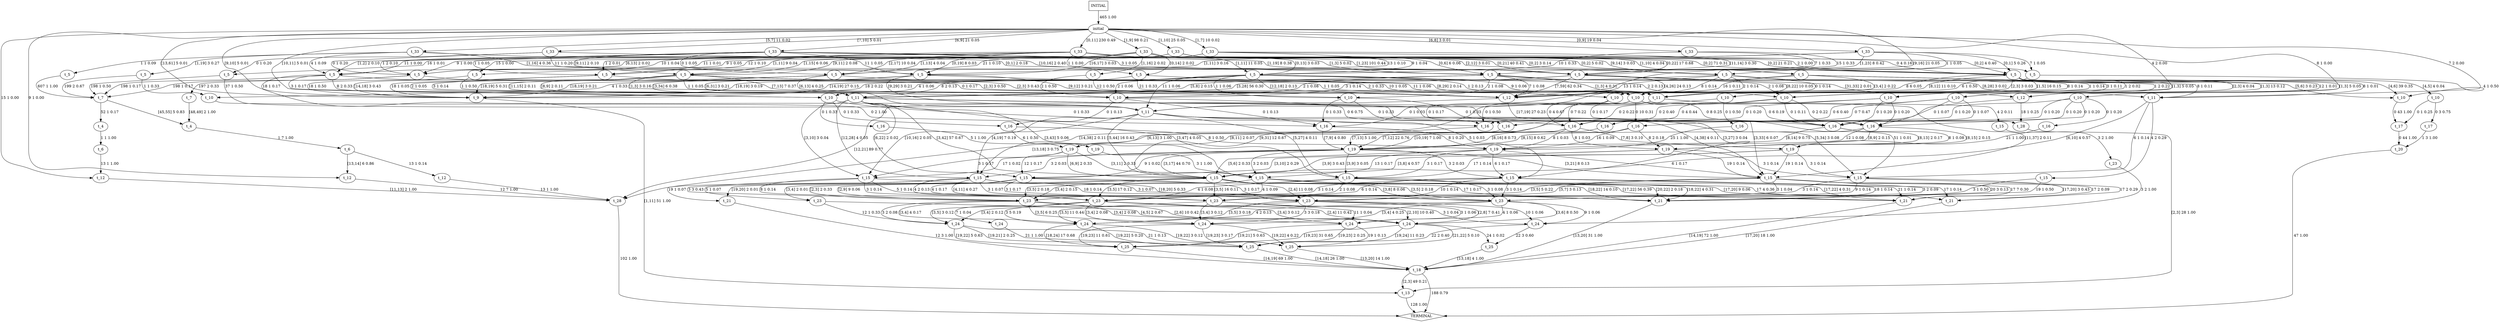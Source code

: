 digraph G {
  0 [label="initial"];
  1 [label="t_10"];
  2 [label="t_10"];
  3 [label="t_10"];
  4 [label="t_10"];
  5 [label="t_10"];
  6 [label="t_10"];
  7 [label="t_10"];
  8 [label="t_10"];
  9 [label="t_10"];
  10 [label="t_10"];
  11 [label="t_10"];
  12 [label="t_10"];
  13 [label="t_10"];
  14 [label="t_11"];
  15 [label="t_11"];
  16 [label="t_11"];
  17 [label="t_11"];
  18 [label="t_12"];
  19 [label="t_12"];
  20 [label="t_12"];
  21 [label="t_12"];
  22 [label="t_12"];
  23 [label="t_13"];
  24 [label="t_15"];
  25 [label="t_15"];
  26 [label="t_15"];
  27 [label="t_15"];
  28 [label="t_15"];
  29 [label="t_15"];
  30 [label="t_15"];
  31 [label="t_15"];
  32 [label="t_15"];
  33 [label="t_15"];
  34 [label="t_15"];
  35 [label="t_16"];
  36 [label="t_16"];
  37 [label="t_16"];
  38 [label="t_16"];
  39 [label="t_16"];
  40 [label="t_16"];
  41 [label="t_16"];
  42 [label="t_16"];
  43 [label="t_16"];
  44 [label="t_16"];
  45 [label="t_16"];
  46 [label="t_16"];
  47 [label="t_17"];
  48 [label="t_17"];
  49 [label="t_18"];
  50 [label="t_19"];
  51 [label="t_19"];
  52 [label="t_19"];
  53 [label="t_19"];
  54 [label="t_19"];
  55 [label="t_19"];
  56 [label="t_20"];
  57 [label="t_21"];
  58 [label="t_21"];
  59 [label="t_21"];
  60 [label="t_21"];
  61 [label="t_23"];
  62 [label="t_23"];
  63 [label="t_23"];
  64 [label="t_23"];
  65 [label="t_23"];
  66 [label="t_23"];
  67 [label="t_23"];
  68 [label="t_24"];
  69 [label="t_24"];
  70 [label="t_24"];
  71 [label="t_24"];
  72 [label="t_24"];
  73 [label="t_24"];
  74 [label="t_24"];
  75 [label="t_25"];
  76 [label="t_25"];
  77 [label="t_25"];
  78 [label="t_25"];
  79 [label="t_28"];
  80 [label="t_28"];
  81 [label="t_33"];
  82 [label="t_33"];
  83 [label="t_33"];
  84 [label="t_33"];
  85 [label="t_33"];
  86 [label="t_33"];
  87 [label="t_33"];
  88 [label="t_33"];
  89 [label="t_33"];
  90 [label="t_4"];
  91 [label="t_4"];
  92 [label="t_5"];
  93 [label="t_5"];
  94 [label="t_5"];
  95 [label="t_5"];
  96 [label="t_5"];
  97 [label="t_5"];
  98 [label="t_5"];
  99 [label="t_5"];
  100 [label="t_5"];
  101 [label="t_5"];
  102 [label="t_5"];
  103 [label="t_5"];
  104 [label="t_5"];
  105 [label="t_5"];
  106 [label="t_5"];
  107 [label="t_5"];
  108 [label="t_5"];
  109 [label="t_5"];
  110 [label="t_5"];
  111 [label="t_6"];
  112 [label="t_6"];
  113 [label="t_7"];
  114 [label="t_7"];
  115 [label="t_9"];
  116 [label="TERMINAL",shape=diamond];
  117 [label="INITIAL",shape=box];
0->15 [label="4 2 0.00"];
0->14 [label="7 2 0.00"];
0->16 [label="[9,10] 5 0.01"];
0->17 [label="[10,11] 5 0.01"];
0->21 [label="8 1 0.00"];
0->20 [label="9 1 0.00"];
0->19 [label="15 1 0.00"];
0->22 [label="[9,16] 21 0.05"];
0->81 [label="[6,8] 3 0.01"];
0->82 [label="[7,10] 5 0.01"];
0->85 [label="[1,7] 10 0.02"];
0->84 [label="[5,7] 11 0.02"];
0->86 [label="[0,9] 19 0.04"];
0->87 [label="[6,9] 21 0.05"];
0->83 [label="[1,10] 25 0.05"];
0->88 [label="[1,9] 98 0.21"];
0->89 [label="[0,11] 230 0.49"];
0->115 [label="[13,61] 5 0.01"];
1->41 [label="0 2 1.00"];
2->48 [label="0 43 1.00"];
3->37 [label="0 1 0.50"];
3->39 [label="0 1 0.50"];
4->48 [label="0 1 0.25"];
4->47 [label="0 3 0.75"];
5->41 [label="0 1 0.13"];
5->42 [label="0 1 0.13"];
5->46 [label="0 6 0.75"];
6->38 [label="0 1 0.17"];
6->43 [label="0 1 0.17"];
6->46 [label="0 4 0.67"];
7->35 [label="0 1 0.33"];
7->39 [label="0 1 0.33"];
7->42 [label="0 1 0.33"];
8->41 [label="0 1 0.33"];
8->39 [label="0 1 0.33"];
8->43 [label="0 1 0.33"];
9->43 [label="0 1 0.07"];
9->45 [label="0 1 0.07"];
9->46 [label="0 6 0.40"];
9->40 [label="0 7 0.47"];
10->43 [label="0 1 0.11"];
10->39 [label="0 2 0.22"];
10->45 [label="0 2 0.22"];
10->46 [label="0 4 0.44"];
11->43 [label="0 1 0.20"];
11->46 [label="0 1 0.20"];
11->45 [label="0 1 0.20"];
11->38 [label="0 2 0.40"];
12->41 [label="0 1 0.03"];
12->43 [label="0 6 0.19"];
12->46 [label="0 7 0.22"];
12->45 [label="0 8 0.25"];
12->44 [label="0 10 0.31"];
13->36 [label="0 1 0.20"];
13->43 [label="0 1 0.20"];
13->46 [label="0 1 0.20"];
13->44 [label="0 1 0.20"];
13->45 [label="0 1 0.20"];
14->26 [label="6 1 0.14"];
14->25 [label="4 2 0.29"];
14->34 [label="[6,10] 4 0.57"];
15->24 [label="4 2 0.11"];
15->33 [label="[11,37] 2 0.11"];
15->31 [label="[14,38] 2 0.11"];
15->34 [label="[9,31] 12 0.67"];
16->32 [label="5 1 0.03"];
16->27 [label="[10,16] 2 0.05"];
16->26 [label="[5,34] 3 0.08"];
16->33 [label="[4,38] 4 0.11"];
16->30 [label="[5,27] 4 0.11"];
16->31 [label="[4,19] 7 0.19"];
16->34 [label="[5,44] 16 0.43"];
17->26 [label="51 1 0.01"];
17->28 [label="[6,22] 2 0.02"];
17->27 [label="[3,10] 3 0.04"];
17->32 [label="[3,27] 3 0.04"];
17->30 [label="[3,47] 4 0.05"];
17->31 [label="[12,28] 4 0.05"];
17->29 [label="[3,43] 5 0.06"];
17->33 [label="[3,33] 6 0.07"];
17->34 [label="[3,42] 57 0.67"];
18->80 [label="13 1 1.00"];
19->80 [label="[11,13] 2 1.00"];
20->80 [label="12 7 1.00"];
21->79 [label="18 1 0.25"];
21->80 [label="[13,18] 3 0.75"];
22->79 [label="[17,19] 27 0.23"];
22->80 [label="[12,21] 89 0.77"];
23->116 [label=" 128 1.00"];
24->61 [label="3 2 1.00"];
25->59 [label="19 1 0.50"];
25->64 [label="3 1 0.50"];
26->58 [label="17 2 0.29"];
26->60 [label="[17,20] 3 0.43"];
26->63 [label="3 1 0.14"];
26->66 [label="9 1 0.14"];
27->60 [label="18 1 0.14"];
27->63 [label="3 1 0.14"];
27->66 [label="5 1 0.14"];
27->67 [label="8 1 0.14"];
27->65 [label="3 3 0.43"];
28->59 [label="17 1 0.17"];
28->66 [label="3 1 0.17"];
28->63 [label="3 1 0.17"];
28->67 [label="4 1 0.17"];
28->65 [label="[2,3] 2 0.33"];
29->59 [label="[20,22] 2 0.18"];
29->58 [label="17 4 0.36"];
29->67 [label="4 1 0.09"];
29->65 [label="[3,5] 2 0.18"];
29->64 [label="[3,5] 2 0.18"];
30->60 [label="[17,22] 4 0.31"];
30->59 [label="[18,22] 4 0.31"];
30->63 [label="2 1 0.08"];
30->64 [label="3 1 0.08"];
30->67 [label="4 1 0.08"];
30->65 [label="[3,4] 2 0.15"];
31->57 [label="19 1 0.07"];
31->59 [label="[18,20] 5 0.33"];
31->66 [label="3 1 0.07"];
31->64 [label="3 1 0.07"];
31->62 [label="5 1 0.07"];
31->67 [label="4 2 0.13"];
31->63 [label="[4,11] 4 0.27"];
32->58 [label="17 1 0.14"];
32->59 [label="18 1 0.14"];
32->60 [label="21 1 0.14"];
32->65 [label="3 1 0.14"];
32->64 [label="3 1 0.14"];
32->63 [label="6 1 0.14"];
32->66 [label="10 1 0.14"];
33->58 [label="17 2 0.09"];
33->59 [label="20 3 0.13"];
33->60 [label="17 7 0.30"];
33->66 [label="3 1 0.04"];
33->64 [label="3 2 0.09"];
33->67 [label="[5,7] 3 0.13"];
33->65 [label="[3,5] 5 0.22"];
34->57 [label="[19,20] 2 0.01"];
34->58 [label="[17,20] 9 0.06"];
34->59 [label="[18,22] 14 0.10"];
34->60 [label="[17,22] 56 0.39"];
34->62 [label="[3,4] 2 0.01"];
34->64 [label="[3,8] 8 0.06"];
34->65 [label="[2,9] 9 0.06"];
34->66 [label="[2,4] 11 0.08"];
34->63 [label="[3,5] 16 0.11"];
34->67 [label="[3,5] 17 0.12"];
35->50 [label="5 1 1.00"];
36->52 [label="21 1 1.00"];
37->54 [label="25 1 1.00"];
38->53 [label="[6,13] 3 1.00"];
39->55 [label="[7,13] 5 1.00"];
40->55 [label="[10,19] 7 1.00"];
41->54 [label="8 1 0.20"];
41->55 [label="[7,9] 4 0.80"];
42->53 [label="6 1 0.50"];
42->54 [label="8 1 0.50"];
43->52 [label="8 1 0.08"];
43->51 [label="[8,13] 2 0.17"];
43->55 [label="[8,14] 9 0.75"];
44->54 [label="16 1 0.09"];
44->51 [label="8 2 0.18"];
44->55 [label="[8,16] 8 0.73"];
45->54 [label="12 1 0.08"];
45->51 [label="[8,9] 2 0.15"];
45->52 [label="[8,15] 2 0.15"];
45->55 [label="[8,15] 8 0.62"];
46->54 [label="8 1 0.03"];
46->51 [label="8 1 0.03"];
46->53 [label="[8,11] 2 0.07"];
46->52 [label="[7,8] 3 0.10"];
46->55 [label="[7,12] 22 0.76"];
47->56 [label="1 3 1.00"];
48->56 [label="0 44 1.00"];
49->23 [label="[2,3] 49 0.21"];
49->116 [label=" 188 0.79"];
50->29 [label="3 1 1.00"];
51->26 [label="3 1 0.14"];
51->33 [label="19 1 0.14"];
51->28 [label="[3,10] 2 0.29"];
51->34 [label="[3,9] 3 0.43"];
52->26 [label="3 1 0.14"];
52->30 [label="17 1 0.14"];
52->33 [label="19 1 0.14"];
52->34 [label="[3,8] 4 0.57"];
53->27 [label="3 1 0.17"];
53->28 [label="12 1 0.17"];
53->29 [label="[3,11] 2 0.33"];
53->34 [label="[6,9] 2 0.33"];
54->30 [label="3 1 0.17"];
54->33 [label="6 1 0.17"];
54->32 [label="6 1 0.17"];
54->29 [label="13 1 0.17"];
54->34 [label="[5,6] 2 0.33"];
55->28 [label="9 1 0.02"];
55->27 [label="17 1 0.02"];
55->32 [label="3 2 0.03"];
55->29 [label="3 2 0.03"];
55->31 [label="3 2 0.03"];
55->30 [label="[3,9] 3 0.05"];
55->33 [label="[3,21] 8 0.13"];
55->34 [label="[3,17] 44 0.70"];
56->116 [label=" 47 1.00"];
57->49 [label="12 3 1.00"];
58->49 [label="[17,20] 18 1.00"];
59->49 [label="[13,20] 31 1.00"];
60->49 [label="[14,19] 72 1.00"];
61->69 [label="3 2 1.00"];
62->71 [label="12 1 0.33"];
62->74 [label="[4,5] 2 0.67"];
63->70 [label="11 1 0.04"];
63->73 [label="[3,4] 3 0.12"];
63->74 [label="[2,10] 10 0.40"];
63->72 [label="[3,5] 11 0.44"];
64->70 [label="4 1 0.06"];
64->69 [label="9 1 0.06"];
64->72 [label="4 2 0.13"];
64->73 [label="[3,4] 4 0.25"];
64->74 [label="[3,6] 8 0.50"];
65->71 [label="3 2 0.08"];
65->70 [label="[3,4] 2 0.08"];
65->72 [label="[3,4] 4 0.17"];
65->73 [label="[3,5] 6 0.25"];
65->74 [label="[2,6] 10 0.42"];
66->70 [label="3 1 0.06"];
66->69 [label="10 1 0.06"];
66->71 [label="[3,4] 2 0.12"];
66->73 [label="3 3 0.18"];
66->72 [label="[3,5] 3 0.18"];
66->74 [label="[2,8] 7 0.41"];
67->69 [label="3 1 0.04"];
67->68 [label="7 1 0.04"];
67->73 [label="[3,4] 2 0.08"];
67->71 [label="[3,5] 3 0.12"];
67->70 [label="[3,4] 3 0.12"];
67->72 [label="3 5 0.19"];
67->74 [label="[2,4] 11 0.42"];
68->77 [label="21 1 1.00"];
69->77 [label="22 2 0.40"];
69->75 [label="22 3 0.60"];
70->76 [label="19 1 0.13"];
70->77 [label="[19,23] 2 0.25"];
70->78 [label="[19,21] 5 0.63"];
71->76 [label="21 1 0.13"];
71->77 [label="[19,21] 2 0.25"];
71->78 [label="[19,22] 5 0.63"];
72->76 [label="[19,22] 3 0.12"];
72->77 [label="[19,22] 5 0.20"];
72->78 [label="[18,24] 17 0.68"];
73->77 [label="[19,23] 3 0.17"];
73->76 [label="[19,22] 4 0.22"];
73->78 [label="[19,23] 11 0.61"];
74->75 [label="24 1 0.02"];
74->76 [label="[21,22] 5 0.10"];
74->77 [label="[19,24] 11 0.23"];
74->78 [label="[19,23] 31 0.65"];
75->49 [label="[13,18] 4 1.00"];
76->49 [label="[13,20] 14 1.00"];
77->49 [label="[14,18] 26 1.00"];
78->49 [label="[14,19] 69 1.00"];
79->23 [label="[2,3] 28 1.00"];
80->116 [label=" 102 1.00"];
81->105 [label="7 1 0.33"];
81->109 [label="10 1 0.33"];
81->107 [label="15 1 0.33"];
82->97 [label="0 1 0.20"];
82->100 [label="0 1 0.20"];
82->103 [label="11 1 0.20"];
82->107 [label="[10,16] 2 0.40"];
83->109 [label="9 1 0.04"];
83->100 [label="10 1 0.04"];
83->108 [label="[9,11] 2 0.08"];
83->110 [label="0 4 0.16"];
83->107 [label="[0,22] 17 0.68"];
84->92 [label="1 1 0.09"];
84->102 [label="4 1 0.09"];
84->110 [label="[0,1] 2 0.18"];
84->93 [label="[1,19] 3 0.27"];
84->107 [label="[1,16] 4 0.36"];
85->94 [label="12 1 0.10"];
85->103 [label="13 1 0.10"];
85->101 [label="21 1 0.10"];
85->107 [label="[11,14] 3 0.30"];
85->110 [label="[0,2] 4 0.40"];
86->106 [label="1 1 0.05"];
86->96 [label="7 1 0.05"];
86->100 [label="9 1 0.05"];
86->99 [label="[1,11] 3 0.16"];
86->110 [label="[0,1] 5 0.26"];
86->107 [label="[1,23] 8 0.42"];
87->101 [label="0 1 0.05"];
87->99 [label="1 1 0.05"];
87->105 [label="3 1 0.05"];
87->103 [label="11 1 0.05"];
87->100 [label="1 2 0.10"];
87->102 [label="[1,2] 2 0.10"];
87->108 [label="[9,11] 2 0.10"];
87->110 [label="[0,2] 3 0.14"];
87->107 [label="[1,19] 8 0.38"];
88->99 [label="11 1 0.01"];
88->97 [label="16 1 0.01"];
88->98 [label="[0,14] 2 0.02"];
88->95 [label="[1,16] 2 0.02"];
88->102 [label="[6,13] 2 0.02"];
88->109 [label="[0,13] 3 0.03"];
88->106 [label="[9,14] 3 0.03"];
88->103 [label="[16,17] 3 0.03"];
88->101 [label="[1,13] 4 0.04"];
88->104 [label="[1,10] 4 0.04"];
88->105 [label="[0,6] 6 0.06"];
88->108 [label="[1,15] 6 0.06"];
88->110 [label="[0,2] 21 0.21"];
88->107 [label="[0,21] 40 0.41"];
89->98 [label="1 1 0.00"];
89->96 [label="2 1 0.00"];
89->100 [label="9 1 0.00"];
89->102 [label="11 1 0.00"];
89->94 [label="15 1 0.00"];
89->99 [label="1 2 0.01"];
89->106 [label="[2,12] 3 0.01"];
89->104 [label="[0,2] 5 0.02"];
89->105 [label="[1,3] 5 0.02"];
89->103 [label="[0,19] 8 0.03"];
89->108 [label="[1,11] 9 0.04"];
89->101 [label="[2,17] 10 0.04"];
89->109 [label="[1,11] 11 0.05"];
89->110 [label="[0,2] 71 0.31"];
89->107 [label="[1,23] 101 0.44"];
90->111 [label="1 1 1.00"];
91->112 [label="1 7 1.00"];
92->114 [label="607 1 1.00"];
93->1 [label="1 1 0.33"];
93->114 [label="199 2 0.67"];
94->5 [label="1 1 0.50"];
94->115 [label="18 1 0.50"];
95->5 [label="2 1 0.50"];
95->22 [label="12 1 0.50"];
96->2 [label="4 1 0.50"];
96->22 [label="6 1 0.50"];
97->16 [label="37 1 0.50"];
97->114 [label="198 1 0.50"];
98->6 [label="2 1 0.33"];
98->1 [label="4 1 0.33"];
98->22 [label="21 1 0.33"];
99->12 [label="[2,3] 3 0.43"];
99->17 [label="3 1 0.14"];
99->115 [label="[14,18] 3 0.43"];
100->12 [label="[2,3] 3 0.50"];
100->114 [label="198 1 0.17"];
100->113 [label="197 2 0.33"];
101->15 [label="11 1 0.06"];
101->17 [label="[3,34] 6 0.38"];
101->22 [label="[6,13] 4 0.25"];
101->115 [label="[18,19] 5 0.31"];
102->12 [label="0 1 0.17"];
102->7 [label="3 1 0.17"];
102->17 [label="8 2 0.33"];
102->114 [label="198 1 0.17"];
102->115 [label="18 1 0.17"];
103->15 [label="[8,29] 2 0.14"];
103->17 [label="[6,31] 3 0.21"];
103->16 [label="[9,29] 3 0.21"];
103->22 [label="[9,12] 3 0.21"];
103->115 [label="[18,19] 3 0.21"];
104->11 [label="3 1 0.11"];
104->9 [label="1 2 0.22"];
104->12 [label="[3,4] 2 0.22"];
104->14 [label="8 1 0.11"];
104->22 [label="16 1 0.11"];
104->115 [label="18 2 0.22"];
105->5 [label="2 1 0.08"];
105->10 [label="2 1 0.08"];
105->8 [label="2 1 0.08"];
105->2 [label="[5,6] 3 0.23"];
105->12 [label="[1,3] 4 0.31"];
105->17 [label="[5,8] 2 0.15"];
105->22 [label="7 1 0.08"];
106->12 [label="0 1 0.14"];
106->10 [label="1 1 0.14"];
106->6 [label="2 1 0.14"];
106->5 [label="3 1 0.14"];
106->16 [label="8 1 0.14"];
106->15 [label="8 1 0.14"];
106->22 [label="13 1 0.14"];
107->14 [label="[8,28] 3 0.02"];
107->15 [label="[8,22] 10 0.05"];
107->16 [label="[4,26] 24 0.13"];
107->17 [label="[3,28] 56 0.30"];
107->21 [label="[31,33] 2 0.01"];
107->22 [label="[7,59] 62 0.34"];
107->115 [label="[14,19] 27 0.15"];
108->6 [label="1 1 0.05"];
108->8 [label="1 1 0.05"];
108->7 [label="2 1 0.05"];
108->5 [label="[1,3] 3 0.16"];
108->15 [label="10 1 0.05"];
108->16 [label="[8,9] 2 0.11"];
108->17 [label="[11,15] 2 0.11"];
108->22 [label="[7,13] 7 0.37"];
108->115 [label="18 1 0.05"];
109->8 [label="1 1 0.06"];
109->5 [label="2 1 0.06"];
109->7 [label="4 1 0.06"];
109->12 [label="1 2 0.13"];
109->10 [label="2 2 0.13"];
109->15 [label="9 1 0.06"];
109->16 [label="11 1 0.06"];
109->17 [label="8 2 0.13"];
109->22 [label="[12,18] 2 0.13"];
109->115 [label="[18,19] 3 0.19"];
110->3 [label="1 2 0.02"];
110->6 [label="[2,3] 3 0.03"];
110->11 [label="[2,3] 4 0.04"];
110->4 [label="[4,5] 4 0.04"];
110->13 [label="[1,3] 5 0.05"];
110->10 [label="[1,3] 5 0.05"];
110->9 [label="[1,3] 13 0.12"];
110->12 [label="[1,5] 16 0.15"];
110->2 [label="[4,6] 39 0.35"];
110->14 [label="8 1 0.01"];
110->17 [label="8 6 0.05"];
110->21 [label="12 1 0.01"];
110->22 [label="[8,12] 11 0.10"];
111->19 [label="13 1 1.00"];
112->18 [label="13 1 0.14"];
112->20 [label="[13,14] 6 0.86"];
113->91 [label="[48,49] 2 1.00"];
114->90 [label="52 1 0.17"];
114->91 [label="[45,55] 5 0.83"];
115->23 [label="[1,11] 51 1.00"];
117->0 [label=" 465 1.00"];
}
